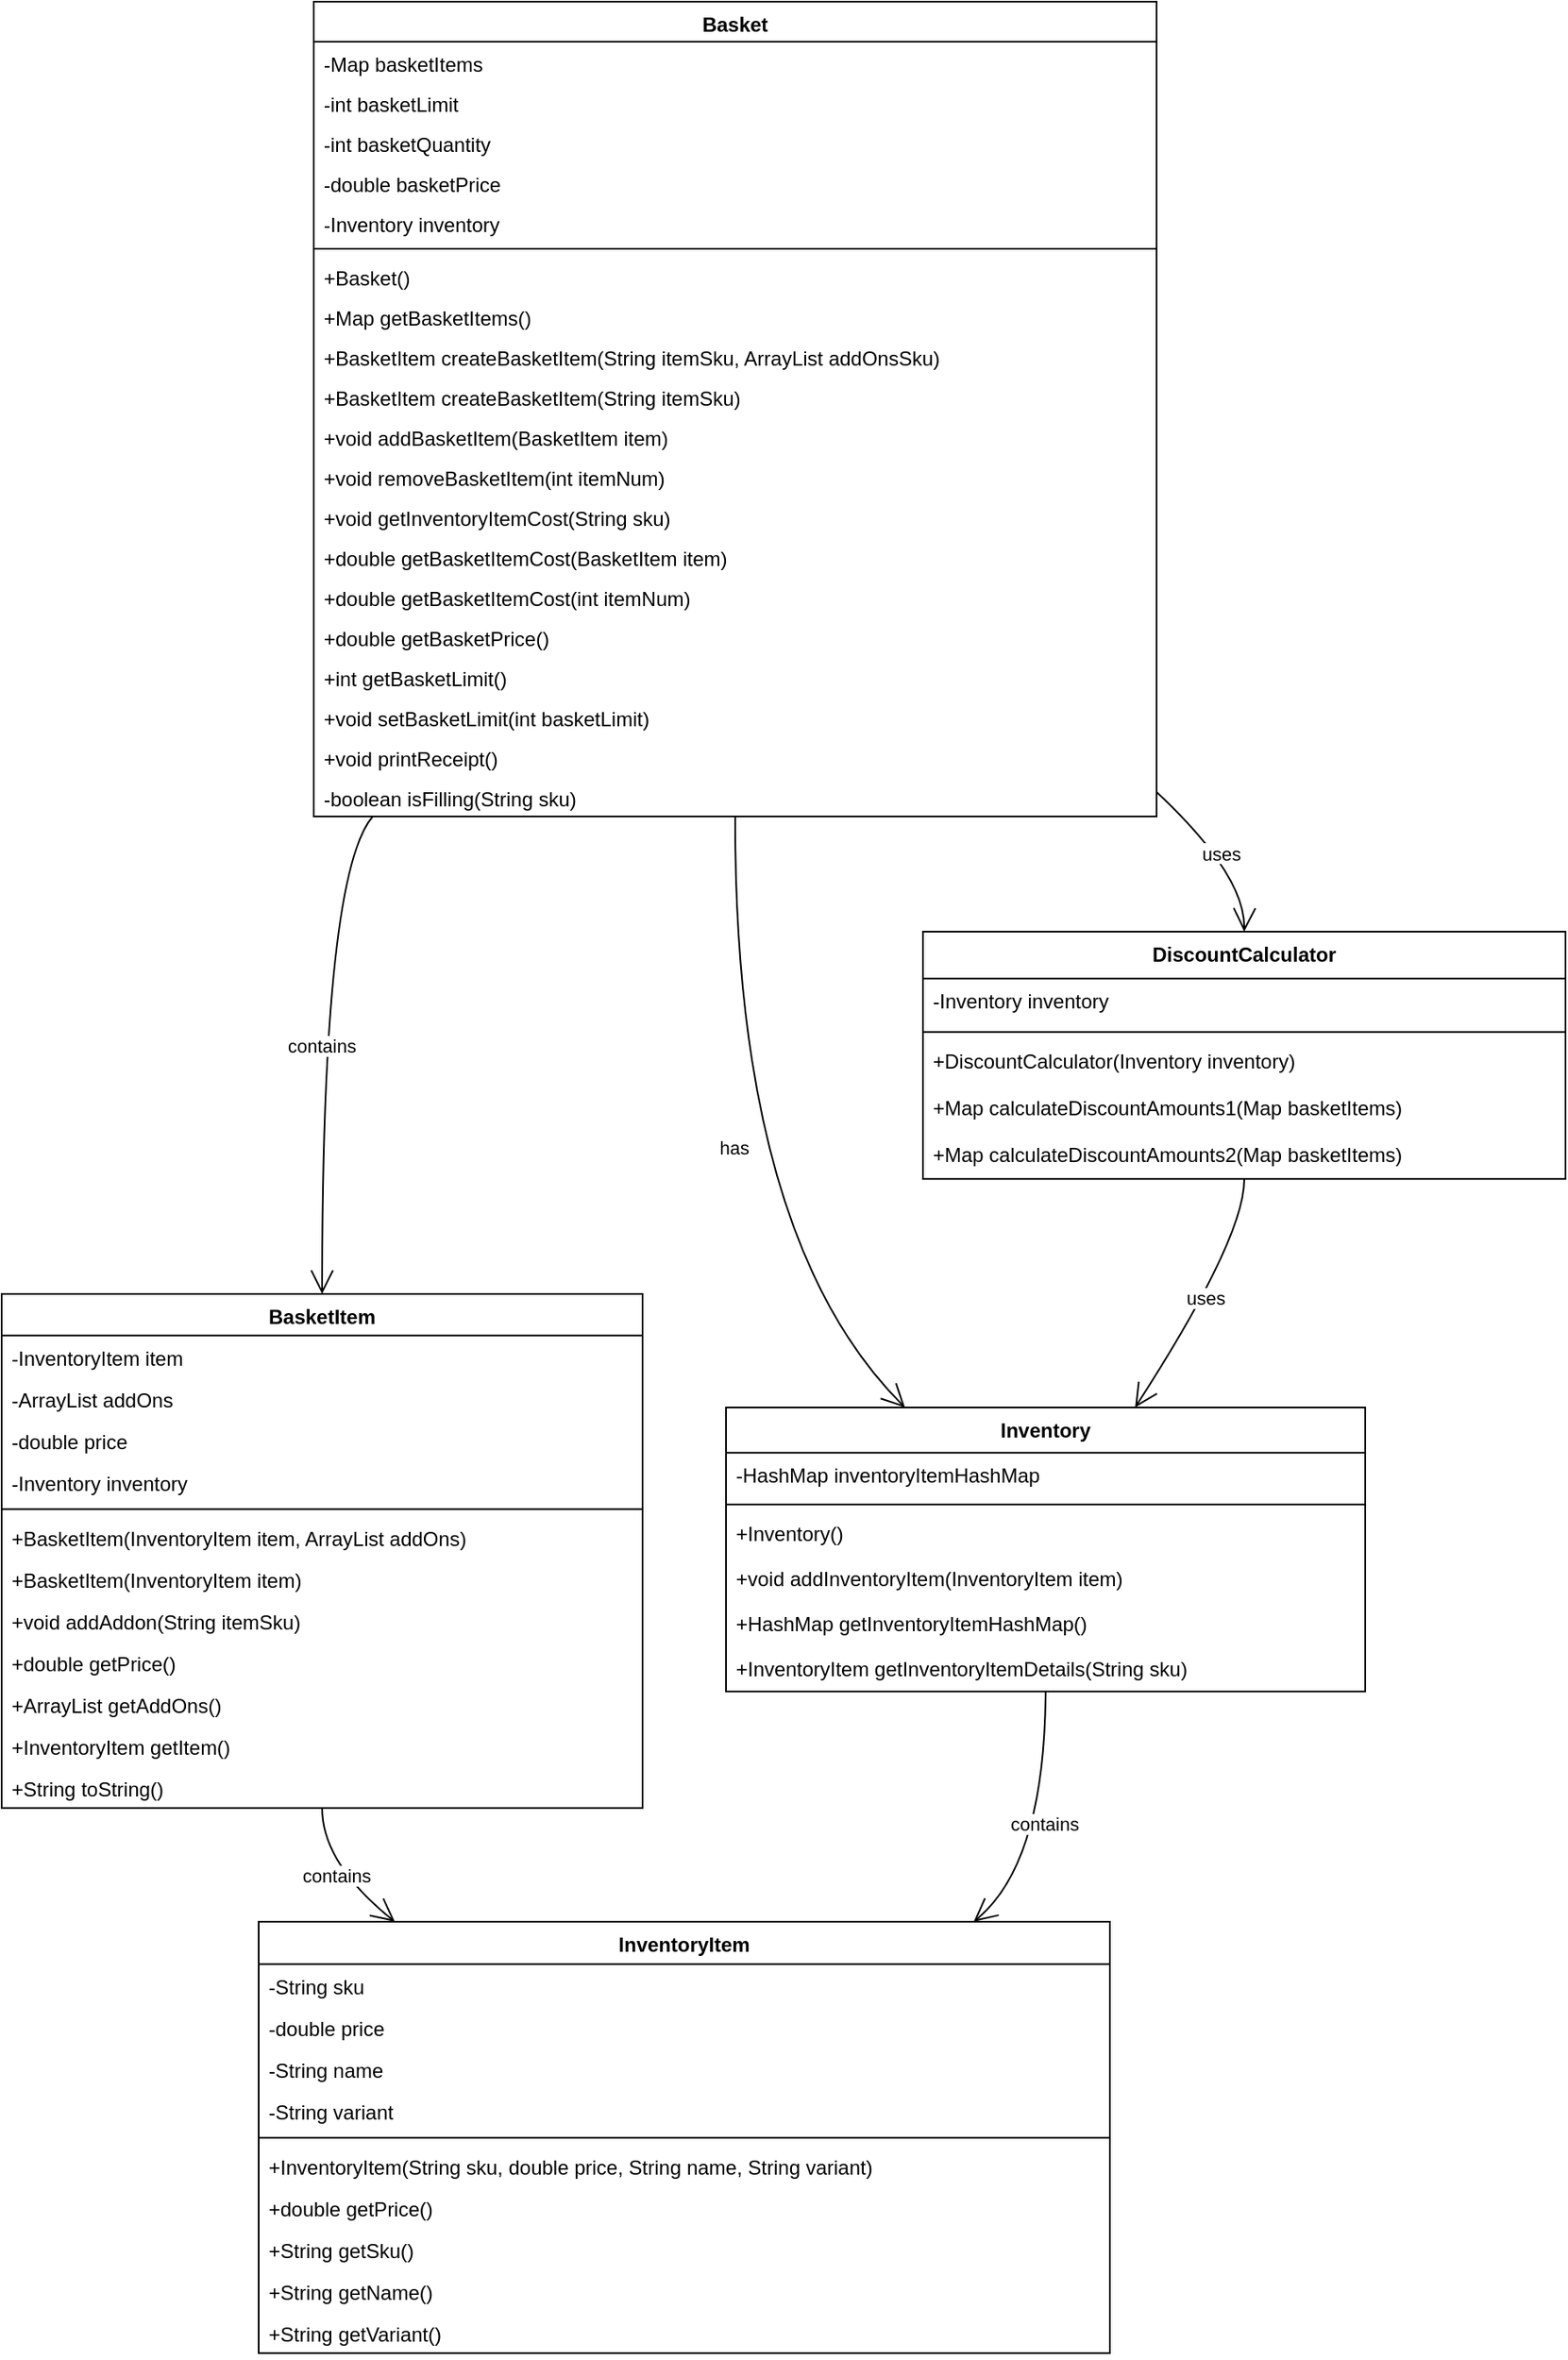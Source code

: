 <mxfile version="24.7.7">
  <diagram id="C5RBs43oDa-KdzZeNtuy" name="Page-1">
    <mxGraphModel dx="2074" dy="1138" grid="1" gridSize="10" guides="1" tooltips="1" connect="1" arrows="1" fold="1" page="1" pageScale="1" pageWidth="827" pageHeight="1169" math="0" shadow="0">
      <root>
        <mxCell id="WIyWlLk6GJQsqaUBKTNV-0" />
        <mxCell id="WIyWlLk6GJQsqaUBKTNV-1" parent="WIyWlLk6GJQsqaUBKTNV-0" />
        <mxCell id="WOmegSGdXDpzX6wXB7Kr-0" value="Basket" style="swimlane;fontStyle=1;align=center;verticalAlign=top;childLayout=stackLayout;horizontal=1;startSize=24.017;horizontalStack=0;resizeParent=1;resizeParentMax=0;resizeLast=0;collapsible=0;marginBottom=0;" vertex="1" parent="WIyWlLk6GJQsqaUBKTNV-1">
          <mxGeometry x="307" y="520" width="505" height="488.017" as="geometry" />
        </mxCell>
        <mxCell id="WOmegSGdXDpzX6wXB7Kr-1" value="-Map basketItems" style="text;strokeColor=none;fillColor=none;align=left;verticalAlign=top;spacingLeft=4;spacingRight=4;overflow=hidden;rotatable=0;points=[[0,0.5],[1,0.5]];portConstraint=eastwest;" vertex="1" parent="WOmegSGdXDpzX6wXB7Kr-0">
          <mxGeometry y="24.017" width="505" height="24" as="geometry" />
        </mxCell>
        <mxCell id="WOmegSGdXDpzX6wXB7Kr-2" value="-int basketLimit" style="text;strokeColor=none;fillColor=none;align=left;verticalAlign=top;spacingLeft=4;spacingRight=4;overflow=hidden;rotatable=0;points=[[0,0.5],[1,0.5]];portConstraint=eastwest;" vertex="1" parent="WOmegSGdXDpzX6wXB7Kr-0">
          <mxGeometry y="48.017" width="505" height="24" as="geometry" />
        </mxCell>
        <mxCell id="WOmegSGdXDpzX6wXB7Kr-3" value="-int basketQuantity" style="text;strokeColor=none;fillColor=none;align=left;verticalAlign=top;spacingLeft=4;spacingRight=4;overflow=hidden;rotatable=0;points=[[0,0.5],[1,0.5]];portConstraint=eastwest;" vertex="1" parent="WOmegSGdXDpzX6wXB7Kr-0">
          <mxGeometry y="72.017" width="505" height="24" as="geometry" />
        </mxCell>
        <mxCell id="WOmegSGdXDpzX6wXB7Kr-4" value="-double basketPrice" style="text;strokeColor=none;fillColor=none;align=left;verticalAlign=top;spacingLeft=4;spacingRight=4;overflow=hidden;rotatable=0;points=[[0,0.5],[1,0.5]];portConstraint=eastwest;" vertex="1" parent="WOmegSGdXDpzX6wXB7Kr-0">
          <mxGeometry y="96.017" width="505" height="24" as="geometry" />
        </mxCell>
        <mxCell id="WOmegSGdXDpzX6wXB7Kr-5" value="-Inventory inventory" style="text;strokeColor=none;fillColor=none;align=left;verticalAlign=top;spacingLeft=4;spacingRight=4;overflow=hidden;rotatable=0;points=[[0,0.5],[1,0.5]];portConstraint=eastwest;" vertex="1" parent="WOmegSGdXDpzX6wXB7Kr-0">
          <mxGeometry y="120.017" width="505" height="24" as="geometry" />
        </mxCell>
        <mxCell id="WOmegSGdXDpzX6wXB7Kr-6" style="line;strokeWidth=1;fillColor=none;align=left;verticalAlign=middle;spacingTop=-1;spacingLeft=3;spacingRight=3;rotatable=0;labelPosition=right;points=[];portConstraint=eastwest;strokeColor=inherit;" vertex="1" parent="WOmegSGdXDpzX6wXB7Kr-0">
          <mxGeometry y="144.017" width="505" height="8" as="geometry" />
        </mxCell>
        <mxCell id="WOmegSGdXDpzX6wXB7Kr-7" value="+Basket()" style="text;strokeColor=none;fillColor=none;align=left;verticalAlign=top;spacingLeft=4;spacingRight=4;overflow=hidden;rotatable=0;points=[[0,0.5],[1,0.5]];portConstraint=eastwest;" vertex="1" parent="WOmegSGdXDpzX6wXB7Kr-0">
          <mxGeometry y="152.017" width="505" height="24" as="geometry" />
        </mxCell>
        <mxCell id="WOmegSGdXDpzX6wXB7Kr-8" value="+Map getBasketItems()" style="text;strokeColor=none;fillColor=none;align=left;verticalAlign=top;spacingLeft=4;spacingRight=4;overflow=hidden;rotatable=0;points=[[0,0.5],[1,0.5]];portConstraint=eastwest;" vertex="1" parent="WOmegSGdXDpzX6wXB7Kr-0">
          <mxGeometry y="176.017" width="505" height="24" as="geometry" />
        </mxCell>
        <mxCell id="WOmegSGdXDpzX6wXB7Kr-9" value="+BasketItem createBasketItem(String itemSku, ArrayList addOnsSku)" style="text;strokeColor=none;fillColor=none;align=left;verticalAlign=top;spacingLeft=4;spacingRight=4;overflow=hidden;rotatable=0;points=[[0,0.5],[1,0.5]];portConstraint=eastwest;" vertex="1" parent="WOmegSGdXDpzX6wXB7Kr-0">
          <mxGeometry y="200.017" width="505" height="24" as="geometry" />
        </mxCell>
        <mxCell id="WOmegSGdXDpzX6wXB7Kr-10" value="+BasketItem createBasketItem(String itemSku)" style="text;strokeColor=none;fillColor=none;align=left;verticalAlign=top;spacingLeft=4;spacingRight=4;overflow=hidden;rotatable=0;points=[[0,0.5],[1,0.5]];portConstraint=eastwest;" vertex="1" parent="WOmegSGdXDpzX6wXB7Kr-0">
          <mxGeometry y="224.017" width="505" height="24" as="geometry" />
        </mxCell>
        <mxCell id="WOmegSGdXDpzX6wXB7Kr-11" value="+void addBasketItem(BasketItem item)" style="text;strokeColor=none;fillColor=none;align=left;verticalAlign=top;spacingLeft=4;spacingRight=4;overflow=hidden;rotatable=0;points=[[0,0.5],[1,0.5]];portConstraint=eastwest;" vertex="1" parent="WOmegSGdXDpzX6wXB7Kr-0">
          <mxGeometry y="248.017" width="505" height="24" as="geometry" />
        </mxCell>
        <mxCell id="WOmegSGdXDpzX6wXB7Kr-12" value="+void removeBasketItem(int itemNum)" style="text;strokeColor=none;fillColor=none;align=left;verticalAlign=top;spacingLeft=4;spacingRight=4;overflow=hidden;rotatable=0;points=[[0,0.5],[1,0.5]];portConstraint=eastwest;" vertex="1" parent="WOmegSGdXDpzX6wXB7Kr-0">
          <mxGeometry y="272.017" width="505" height="24" as="geometry" />
        </mxCell>
        <mxCell id="WOmegSGdXDpzX6wXB7Kr-13" value="+void getInventoryItemCost(String sku)" style="text;strokeColor=none;fillColor=none;align=left;verticalAlign=top;spacingLeft=4;spacingRight=4;overflow=hidden;rotatable=0;points=[[0,0.5],[1,0.5]];portConstraint=eastwest;" vertex="1" parent="WOmegSGdXDpzX6wXB7Kr-0">
          <mxGeometry y="296.017" width="505" height="24" as="geometry" />
        </mxCell>
        <mxCell id="WOmegSGdXDpzX6wXB7Kr-14" value="+double getBasketItemCost(BasketItem item)" style="text;strokeColor=none;fillColor=none;align=left;verticalAlign=top;spacingLeft=4;spacingRight=4;overflow=hidden;rotatable=0;points=[[0,0.5],[1,0.5]];portConstraint=eastwest;" vertex="1" parent="WOmegSGdXDpzX6wXB7Kr-0">
          <mxGeometry y="320.017" width="505" height="24" as="geometry" />
        </mxCell>
        <mxCell id="WOmegSGdXDpzX6wXB7Kr-15" value="+double getBasketItemCost(int itemNum)" style="text;strokeColor=none;fillColor=none;align=left;verticalAlign=top;spacingLeft=4;spacingRight=4;overflow=hidden;rotatable=0;points=[[0,0.5],[1,0.5]];portConstraint=eastwest;" vertex="1" parent="WOmegSGdXDpzX6wXB7Kr-0">
          <mxGeometry y="344.017" width="505" height="24" as="geometry" />
        </mxCell>
        <mxCell id="WOmegSGdXDpzX6wXB7Kr-16" value="+double getBasketPrice()" style="text;strokeColor=none;fillColor=none;align=left;verticalAlign=top;spacingLeft=4;spacingRight=4;overflow=hidden;rotatable=0;points=[[0,0.5],[1,0.5]];portConstraint=eastwest;" vertex="1" parent="WOmegSGdXDpzX6wXB7Kr-0">
          <mxGeometry y="368.017" width="505" height="24" as="geometry" />
        </mxCell>
        <mxCell id="WOmegSGdXDpzX6wXB7Kr-17" value="+int getBasketLimit()" style="text;strokeColor=none;fillColor=none;align=left;verticalAlign=top;spacingLeft=4;spacingRight=4;overflow=hidden;rotatable=0;points=[[0,0.5],[1,0.5]];portConstraint=eastwest;" vertex="1" parent="WOmegSGdXDpzX6wXB7Kr-0">
          <mxGeometry y="392.017" width="505" height="24" as="geometry" />
        </mxCell>
        <mxCell id="WOmegSGdXDpzX6wXB7Kr-18" value="+void setBasketLimit(int basketLimit)" style="text;strokeColor=none;fillColor=none;align=left;verticalAlign=top;spacingLeft=4;spacingRight=4;overflow=hidden;rotatable=0;points=[[0,0.5],[1,0.5]];portConstraint=eastwest;" vertex="1" parent="WOmegSGdXDpzX6wXB7Kr-0">
          <mxGeometry y="416.017" width="505" height="24" as="geometry" />
        </mxCell>
        <mxCell id="WOmegSGdXDpzX6wXB7Kr-19" value="+void printReceipt()" style="text;strokeColor=none;fillColor=none;align=left;verticalAlign=top;spacingLeft=4;spacingRight=4;overflow=hidden;rotatable=0;points=[[0,0.5],[1,0.5]];portConstraint=eastwest;" vertex="1" parent="WOmegSGdXDpzX6wXB7Kr-0">
          <mxGeometry y="440.017" width="505" height="24" as="geometry" />
        </mxCell>
        <mxCell id="WOmegSGdXDpzX6wXB7Kr-20" value="-boolean isFilling(String sku)" style="text;strokeColor=none;fillColor=none;align=left;verticalAlign=top;spacingLeft=4;spacingRight=4;overflow=hidden;rotatable=0;points=[[0,0.5],[1,0.5]];portConstraint=eastwest;" vertex="1" parent="WOmegSGdXDpzX6wXB7Kr-0">
          <mxGeometry y="464.017" width="505" height="24" as="geometry" />
        </mxCell>
        <mxCell id="WOmegSGdXDpzX6wXB7Kr-21" value="BasketItem" style="swimlane;fontStyle=1;align=center;verticalAlign=top;childLayout=stackLayout;horizontal=1;startSize=24.917;horizontalStack=0;resizeParent=1;resizeParentMax=0;resizeLast=0;collapsible=0;marginBottom=0;" vertex="1" parent="WIyWlLk6GJQsqaUBKTNV-1">
          <mxGeometry x="120" y="1294" width="384" height="307.917" as="geometry" />
        </mxCell>
        <mxCell id="WOmegSGdXDpzX6wXB7Kr-22" value="-InventoryItem item" style="text;strokeColor=none;fillColor=none;align=left;verticalAlign=top;spacingLeft=4;spacingRight=4;overflow=hidden;rotatable=0;points=[[0,0.5],[1,0.5]];portConstraint=eastwest;" vertex="1" parent="WOmegSGdXDpzX6wXB7Kr-21">
          <mxGeometry y="24.917" width="384" height="25" as="geometry" />
        </mxCell>
        <mxCell id="WOmegSGdXDpzX6wXB7Kr-23" value="-ArrayList addOns" style="text;strokeColor=none;fillColor=none;align=left;verticalAlign=top;spacingLeft=4;spacingRight=4;overflow=hidden;rotatable=0;points=[[0,0.5],[1,0.5]];portConstraint=eastwest;" vertex="1" parent="WOmegSGdXDpzX6wXB7Kr-21">
          <mxGeometry y="49.917" width="384" height="25" as="geometry" />
        </mxCell>
        <mxCell id="WOmegSGdXDpzX6wXB7Kr-24" value="-double price" style="text;strokeColor=none;fillColor=none;align=left;verticalAlign=top;spacingLeft=4;spacingRight=4;overflow=hidden;rotatable=0;points=[[0,0.5],[1,0.5]];portConstraint=eastwest;" vertex="1" parent="WOmegSGdXDpzX6wXB7Kr-21">
          <mxGeometry y="74.917" width="384" height="25" as="geometry" />
        </mxCell>
        <mxCell id="WOmegSGdXDpzX6wXB7Kr-25" value="-Inventory inventory" style="text;strokeColor=none;fillColor=none;align=left;verticalAlign=top;spacingLeft=4;spacingRight=4;overflow=hidden;rotatable=0;points=[[0,0.5],[1,0.5]];portConstraint=eastwest;" vertex="1" parent="WOmegSGdXDpzX6wXB7Kr-21">
          <mxGeometry y="99.917" width="384" height="25" as="geometry" />
        </mxCell>
        <mxCell id="WOmegSGdXDpzX6wXB7Kr-26" style="line;strokeWidth=1;fillColor=none;align=left;verticalAlign=middle;spacingTop=-1;spacingLeft=3;spacingRight=3;rotatable=0;labelPosition=right;points=[];portConstraint=eastwest;strokeColor=inherit;" vertex="1" parent="WOmegSGdXDpzX6wXB7Kr-21">
          <mxGeometry y="124.917" width="384" height="8" as="geometry" />
        </mxCell>
        <mxCell id="WOmegSGdXDpzX6wXB7Kr-27" value="+BasketItem(InventoryItem item, ArrayList addOns)" style="text;strokeColor=none;fillColor=none;align=left;verticalAlign=top;spacingLeft=4;spacingRight=4;overflow=hidden;rotatable=0;points=[[0,0.5],[1,0.5]];portConstraint=eastwest;" vertex="1" parent="WOmegSGdXDpzX6wXB7Kr-21">
          <mxGeometry y="132.917" width="384" height="25" as="geometry" />
        </mxCell>
        <mxCell id="WOmegSGdXDpzX6wXB7Kr-28" value="+BasketItem(InventoryItem item)" style="text;strokeColor=none;fillColor=none;align=left;verticalAlign=top;spacingLeft=4;spacingRight=4;overflow=hidden;rotatable=0;points=[[0,0.5],[1,0.5]];portConstraint=eastwest;" vertex="1" parent="WOmegSGdXDpzX6wXB7Kr-21">
          <mxGeometry y="157.917" width="384" height="25" as="geometry" />
        </mxCell>
        <mxCell id="WOmegSGdXDpzX6wXB7Kr-29" value="+void addAddon(String itemSku)" style="text;strokeColor=none;fillColor=none;align=left;verticalAlign=top;spacingLeft=4;spacingRight=4;overflow=hidden;rotatable=0;points=[[0,0.5],[1,0.5]];portConstraint=eastwest;" vertex="1" parent="WOmegSGdXDpzX6wXB7Kr-21">
          <mxGeometry y="182.917" width="384" height="25" as="geometry" />
        </mxCell>
        <mxCell id="WOmegSGdXDpzX6wXB7Kr-30" value="+double getPrice()" style="text;strokeColor=none;fillColor=none;align=left;verticalAlign=top;spacingLeft=4;spacingRight=4;overflow=hidden;rotatable=0;points=[[0,0.5],[1,0.5]];portConstraint=eastwest;" vertex="1" parent="WOmegSGdXDpzX6wXB7Kr-21">
          <mxGeometry y="207.917" width="384" height="25" as="geometry" />
        </mxCell>
        <mxCell id="WOmegSGdXDpzX6wXB7Kr-31" value="+ArrayList getAddOns()" style="text;strokeColor=none;fillColor=none;align=left;verticalAlign=top;spacingLeft=4;spacingRight=4;overflow=hidden;rotatable=0;points=[[0,0.5],[1,0.5]];portConstraint=eastwest;" vertex="1" parent="WOmegSGdXDpzX6wXB7Kr-21">
          <mxGeometry y="232.917" width="384" height="25" as="geometry" />
        </mxCell>
        <mxCell id="WOmegSGdXDpzX6wXB7Kr-32" value="+InventoryItem getItem()" style="text;strokeColor=none;fillColor=none;align=left;verticalAlign=top;spacingLeft=4;spacingRight=4;overflow=hidden;rotatable=0;points=[[0,0.5],[1,0.5]];portConstraint=eastwest;" vertex="1" parent="WOmegSGdXDpzX6wXB7Kr-21">
          <mxGeometry y="257.917" width="384" height="25" as="geometry" />
        </mxCell>
        <mxCell id="WOmegSGdXDpzX6wXB7Kr-33" value="+String toString()" style="text;strokeColor=none;fillColor=none;align=left;verticalAlign=top;spacingLeft=4;spacingRight=4;overflow=hidden;rotatable=0;points=[[0,0.5],[1,0.5]];portConstraint=eastwest;" vertex="1" parent="WOmegSGdXDpzX6wXB7Kr-21">
          <mxGeometry y="282.917" width="384" height="25" as="geometry" />
        </mxCell>
        <mxCell id="WOmegSGdXDpzX6wXB7Kr-34" value="Inventory" style="swimlane;fontStyle=1;align=center;verticalAlign=top;childLayout=stackLayout;horizontal=1;startSize=27.167;horizontalStack=0;resizeParent=1;resizeParentMax=0;resizeLast=0;collapsible=0;marginBottom=0;" vertex="1" parent="WIyWlLk6GJQsqaUBKTNV-1">
          <mxGeometry x="554" y="1362" width="383" height="170.167" as="geometry" />
        </mxCell>
        <mxCell id="WOmegSGdXDpzX6wXB7Kr-35" value="-HashMap inventoryItemHashMap" style="text;strokeColor=none;fillColor=none;align=left;verticalAlign=top;spacingLeft=4;spacingRight=4;overflow=hidden;rotatable=0;points=[[0,0.5],[1,0.5]];portConstraint=eastwest;" vertex="1" parent="WOmegSGdXDpzX6wXB7Kr-34">
          <mxGeometry y="27.167" width="383" height="27" as="geometry" />
        </mxCell>
        <mxCell id="WOmegSGdXDpzX6wXB7Kr-36" style="line;strokeWidth=1;fillColor=none;align=left;verticalAlign=middle;spacingTop=-1;spacingLeft=3;spacingRight=3;rotatable=0;labelPosition=right;points=[];portConstraint=eastwest;strokeColor=inherit;" vertex="1" parent="WOmegSGdXDpzX6wXB7Kr-34">
          <mxGeometry y="54.167" width="383" height="8" as="geometry" />
        </mxCell>
        <mxCell id="WOmegSGdXDpzX6wXB7Kr-37" value="+Inventory()" style="text;strokeColor=none;fillColor=none;align=left;verticalAlign=top;spacingLeft=4;spacingRight=4;overflow=hidden;rotatable=0;points=[[0,0.5],[1,0.5]];portConstraint=eastwest;" vertex="1" parent="WOmegSGdXDpzX6wXB7Kr-34">
          <mxGeometry y="62.167" width="383" height="27" as="geometry" />
        </mxCell>
        <mxCell id="WOmegSGdXDpzX6wXB7Kr-38" value="+void addInventoryItem(InventoryItem item)" style="text;strokeColor=none;fillColor=none;align=left;verticalAlign=top;spacingLeft=4;spacingRight=4;overflow=hidden;rotatable=0;points=[[0,0.5],[1,0.5]];portConstraint=eastwest;" vertex="1" parent="WOmegSGdXDpzX6wXB7Kr-34">
          <mxGeometry y="89.167" width="383" height="27" as="geometry" />
        </mxCell>
        <mxCell id="WOmegSGdXDpzX6wXB7Kr-39" value="+HashMap getInventoryItemHashMap()" style="text;strokeColor=none;fillColor=none;align=left;verticalAlign=top;spacingLeft=4;spacingRight=4;overflow=hidden;rotatable=0;points=[[0,0.5],[1,0.5]];portConstraint=eastwest;" vertex="1" parent="WOmegSGdXDpzX6wXB7Kr-34">
          <mxGeometry y="116.167" width="383" height="27" as="geometry" />
        </mxCell>
        <mxCell id="WOmegSGdXDpzX6wXB7Kr-40" value="+InventoryItem getInventoryItemDetails(String sku)" style="text;strokeColor=none;fillColor=none;align=left;verticalAlign=top;spacingLeft=4;spacingRight=4;overflow=hidden;rotatable=0;points=[[0,0.5],[1,0.5]];portConstraint=eastwest;" vertex="1" parent="WOmegSGdXDpzX6wXB7Kr-34">
          <mxGeometry y="143.167" width="383" height="27" as="geometry" />
        </mxCell>
        <mxCell id="WOmegSGdXDpzX6wXB7Kr-41" value="InventoryItem" style="swimlane;fontStyle=1;align=center;verticalAlign=top;childLayout=stackLayout;horizontal=1;startSize=25.367;horizontalStack=0;resizeParent=1;resizeParentMax=0;resizeLast=0;collapsible=0;marginBottom=0;" vertex="1" parent="WIyWlLk6GJQsqaUBKTNV-1">
          <mxGeometry x="274" y="1670" width="510" height="258.367" as="geometry" />
        </mxCell>
        <mxCell id="WOmegSGdXDpzX6wXB7Kr-42" value="-String sku" style="text;strokeColor=none;fillColor=none;align=left;verticalAlign=top;spacingLeft=4;spacingRight=4;overflow=hidden;rotatable=0;points=[[0,0.5],[1,0.5]];portConstraint=eastwest;" vertex="1" parent="WOmegSGdXDpzX6wXB7Kr-41">
          <mxGeometry y="25.367" width="510" height="25" as="geometry" />
        </mxCell>
        <mxCell id="WOmegSGdXDpzX6wXB7Kr-43" value="-double price" style="text;strokeColor=none;fillColor=none;align=left;verticalAlign=top;spacingLeft=4;spacingRight=4;overflow=hidden;rotatable=0;points=[[0,0.5],[1,0.5]];portConstraint=eastwest;" vertex="1" parent="WOmegSGdXDpzX6wXB7Kr-41">
          <mxGeometry y="50.367" width="510" height="25" as="geometry" />
        </mxCell>
        <mxCell id="WOmegSGdXDpzX6wXB7Kr-44" value="-String name" style="text;strokeColor=none;fillColor=none;align=left;verticalAlign=top;spacingLeft=4;spacingRight=4;overflow=hidden;rotatable=0;points=[[0,0.5],[1,0.5]];portConstraint=eastwest;" vertex="1" parent="WOmegSGdXDpzX6wXB7Kr-41">
          <mxGeometry y="75.367" width="510" height="25" as="geometry" />
        </mxCell>
        <mxCell id="WOmegSGdXDpzX6wXB7Kr-45" value="-String variant" style="text;strokeColor=none;fillColor=none;align=left;verticalAlign=top;spacingLeft=4;spacingRight=4;overflow=hidden;rotatable=0;points=[[0,0.5],[1,0.5]];portConstraint=eastwest;" vertex="1" parent="WOmegSGdXDpzX6wXB7Kr-41">
          <mxGeometry y="100.367" width="510" height="25" as="geometry" />
        </mxCell>
        <mxCell id="WOmegSGdXDpzX6wXB7Kr-46" style="line;strokeWidth=1;fillColor=none;align=left;verticalAlign=middle;spacingTop=-1;spacingLeft=3;spacingRight=3;rotatable=0;labelPosition=right;points=[];portConstraint=eastwest;strokeColor=inherit;" vertex="1" parent="WOmegSGdXDpzX6wXB7Kr-41">
          <mxGeometry y="125.367" width="510" height="8" as="geometry" />
        </mxCell>
        <mxCell id="WOmegSGdXDpzX6wXB7Kr-47" value="+InventoryItem(String sku, double price, String name, String variant)" style="text;strokeColor=none;fillColor=none;align=left;verticalAlign=top;spacingLeft=4;spacingRight=4;overflow=hidden;rotatable=0;points=[[0,0.5],[1,0.5]];portConstraint=eastwest;" vertex="1" parent="WOmegSGdXDpzX6wXB7Kr-41">
          <mxGeometry y="133.367" width="510" height="25" as="geometry" />
        </mxCell>
        <mxCell id="WOmegSGdXDpzX6wXB7Kr-48" value="+double getPrice()" style="text;strokeColor=none;fillColor=none;align=left;verticalAlign=top;spacingLeft=4;spacingRight=4;overflow=hidden;rotatable=0;points=[[0,0.5],[1,0.5]];portConstraint=eastwest;" vertex="1" parent="WOmegSGdXDpzX6wXB7Kr-41">
          <mxGeometry y="158.367" width="510" height="25" as="geometry" />
        </mxCell>
        <mxCell id="WOmegSGdXDpzX6wXB7Kr-49" value="+String getSku()" style="text;strokeColor=none;fillColor=none;align=left;verticalAlign=top;spacingLeft=4;spacingRight=4;overflow=hidden;rotatable=0;points=[[0,0.5],[1,0.5]];portConstraint=eastwest;" vertex="1" parent="WOmegSGdXDpzX6wXB7Kr-41">
          <mxGeometry y="183.367" width="510" height="25" as="geometry" />
        </mxCell>
        <mxCell id="WOmegSGdXDpzX6wXB7Kr-50" value="+String getName()" style="text;strokeColor=none;fillColor=none;align=left;verticalAlign=top;spacingLeft=4;spacingRight=4;overflow=hidden;rotatable=0;points=[[0,0.5],[1,0.5]];portConstraint=eastwest;" vertex="1" parent="WOmegSGdXDpzX6wXB7Kr-41">
          <mxGeometry y="208.367" width="510" height="25" as="geometry" />
        </mxCell>
        <mxCell id="WOmegSGdXDpzX6wXB7Kr-51" value="+String getVariant()" style="text;strokeColor=none;fillColor=none;align=left;verticalAlign=top;spacingLeft=4;spacingRight=4;overflow=hidden;rotatable=0;points=[[0,0.5],[1,0.5]];portConstraint=eastwest;" vertex="1" parent="WOmegSGdXDpzX6wXB7Kr-41">
          <mxGeometry y="233.367" width="510" height="25" as="geometry" />
        </mxCell>
        <mxCell id="WOmegSGdXDpzX6wXB7Kr-52" value="DiscountCalculator" style="swimlane;fontStyle=1;align=center;verticalAlign=top;childLayout=stackLayout;horizontal=1;startSize=28.067;horizontalStack=0;resizeParent=1;resizeParentMax=0;resizeLast=0;collapsible=0;marginBottom=0;" vertex="1" parent="WIyWlLk6GJQsqaUBKTNV-1">
          <mxGeometry x="672" y="1077" width="385" height="148.067" as="geometry" />
        </mxCell>
        <mxCell id="WOmegSGdXDpzX6wXB7Kr-53" value="-Inventory inventory" style="text;strokeColor=none;fillColor=none;align=left;verticalAlign=top;spacingLeft=4;spacingRight=4;overflow=hidden;rotatable=0;points=[[0,0.5],[1,0.5]];portConstraint=eastwest;" vertex="1" parent="WOmegSGdXDpzX6wXB7Kr-52">
          <mxGeometry y="28.067" width="385" height="28" as="geometry" />
        </mxCell>
        <mxCell id="WOmegSGdXDpzX6wXB7Kr-54" style="line;strokeWidth=1;fillColor=none;align=left;verticalAlign=middle;spacingTop=-1;spacingLeft=3;spacingRight=3;rotatable=0;labelPosition=right;points=[];portConstraint=eastwest;strokeColor=inherit;" vertex="1" parent="WOmegSGdXDpzX6wXB7Kr-52">
          <mxGeometry y="56.067" width="385" height="8" as="geometry" />
        </mxCell>
        <mxCell id="WOmegSGdXDpzX6wXB7Kr-55" value="+DiscountCalculator(Inventory inventory)" style="text;strokeColor=none;fillColor=none;align=left;verticalAlign=top;spacingLeft=4;spacingRight=4;overflow=hidden;rotatable=0;points=[[0,0.5],[1,0.5]];portConstraint=eastwest;" vertex="1" parent="WOmegSGdXDpzX6wXB7Kr-52">
          <mxGeometry y="64.067" width="385" height="28" as="geometry" />
        </mxCell>
        <mxCell id="WOmegSGdXDpzX6wXB7Kr-56" value="+Map calculateDiscountAmounts1(Map basketItems)" style="text;strokeColor=none;fillColor=none;align=left;verticalAlign=top;spacingLeft=4;spacingRight=4;overflow=hidden;rotatable=0;points=[[0,0.5],[1,0.5]];portConstraint=eastwest;" vertex="1" parent="WOmegSGdXDpzX6wXB7Kr-52">
          <mxGeometry y="92.067" width="385" height="28" as="geometry" />
        </mxCell>
        <mxCell id="WOmegSGdXDpzX6wXB7Kr-57" value="+Map calculateDiscountAmounts2(Map basketItems)" style="text;strokeColor=none;fillColor=none;align=left;verticalAlign=top;spacingLeft=4;spacingRight=4;overflow=hidden;rotatable=0;points=[[0,0.5],[1,0.5]];portConstraint=eastwest;" vertex="1" parent="WOmegSGdXDpzX6wXB7Kr-52">
          <mxGeometry y="120.067" width="385" height="28" as="geometry" />
        </mxCell>
        <mxCell id="WOmegSGdXDpzX6wXB7Kr-58" value="contains" style="curved=1;startArrow=none;endArrow=open;endSize=12;exitX=0.07;exitY=1;entryX=0.5;entryY=0;rounded=0;" edge="1" parent="WIyWlLk6GJQsqaUBKTNV-1" source="WOmegSGdXDpzX6wXB7Kr-0" target="WOmegSGdXDpzX6wXB7Kr-21">
          <mxGeometry relative="1" as="geometry">
            <Array as="points">
              <mxPoint x="312" y="1043" />
            </Array>
          </mxGeometry>
        </mxCell>
        <mxCell id="WOmegSGdXDpzX6wXB7Kr-59" value="has" style="curved=1;startArrow=none;endArrow=open;endSize=12;exitX=0.5;exitY=1;entryX=0.28;entryY=0;rounded=0;" edge="1" parent="WIyWlLk6GJQsqaUBKTNV-1" source="WOmegSGdXDpzX6wXB7Kr-0" target="WOmegSGdXDpzX6wXB7Kr-34">
          <mxGeometry relative="1" as="geometry">
            <Array as="points">
              <mxPoint x="559" y="1260" />
            </Array>
          </mxGeometry>
        </mxCell>
        <mxCell id="WOmegSGdXDpzX6wXB7Kr-60" value="contains" style="curved=1;startArrow=none;endArrow=open;endSize=12;exitX=0.5;exitY=1;entryX=0.16;entryY=0;rounded=0;" edge="1" parent="WIyWlLk6GJQsqaUBKTNV-1" source="WOmegSGdXDpzX6wXB7Kr-21" target="WOmegSGdXDpzX6wXB7Kr-41">
          <mxGeometry relative="1" as="geometry">
            <Array as="points">
              <mxPoint x="312" y="1635" />
            </Array>
          </mxGeometry>
        </mxCell>
        <mxCell id="WOmegSGdXDpzX6wXB7Kr-61" value="uses" style="curved=1;startArrow=none;endArrow=open;endSize=12;exitX=0.5;exitY=1;entryX=0.64;entryY=0;rounded=0;" edge="1" parent="WIyWlLk6GJQsqaUBKTNV-1" source="WOmegSGdXDpzX6wXB7Kr-52" target="WOmegSGdXDpzX6wXB7Kr-34">
          <mxGeometry relative="1" as="geometry">
            <Array as="points">
              <mxPoint x="865" y="1260" />
            </Array>
          </mxGeometry>
        </mxCell>
        <mxCell id="WOmegSGdXDpzX6wXB7Kr-62" value="uses" style="curved=1;startArrow=none;endArrow=open;endSize=12;exitX=1;exitY=0.97;entryX=0.5;entryY=0;rounded=0;" edge="1" parent="WIyWlLk6GJQsqaUBKTNV-1" source="WOmegSGdXDpzX6wXB7Kr-0" target="WOmegSGdXDpzX6wXB7Kr-52">
          <mxGeometry relative="1" as="geometry">
            <Array as="points">
              <mxPoint x="865" y="1043" />
            </Array>
          </mxGeometry>
        </mxCell>
        <mxCell id="WOmegSGdXDpzX6wXB7Kr-63" value="contains" style="curved=1;startArrow=none;endArrow=open;endSize=12;exitX=0.5;exitY=1;entryX=0.84;entryY=0;rounded=0;" edge="1" parent="WIyWlLk6GJQsqaUBKTNV-1" source="WOmegSGdXDpzX6wXB7Kr-34" target="WOmegSGdXDpzX6wXB7Kr-41">
          <mxGeometry relative="1" as="geometry">
            <Array as="points">
              <mxPoint x="745" y="1635" />
            </Array>
          </mxGeometry>
        </mxCell>
      </root>
    </mxGraphModel>
  </diagram>
</mxfile>
